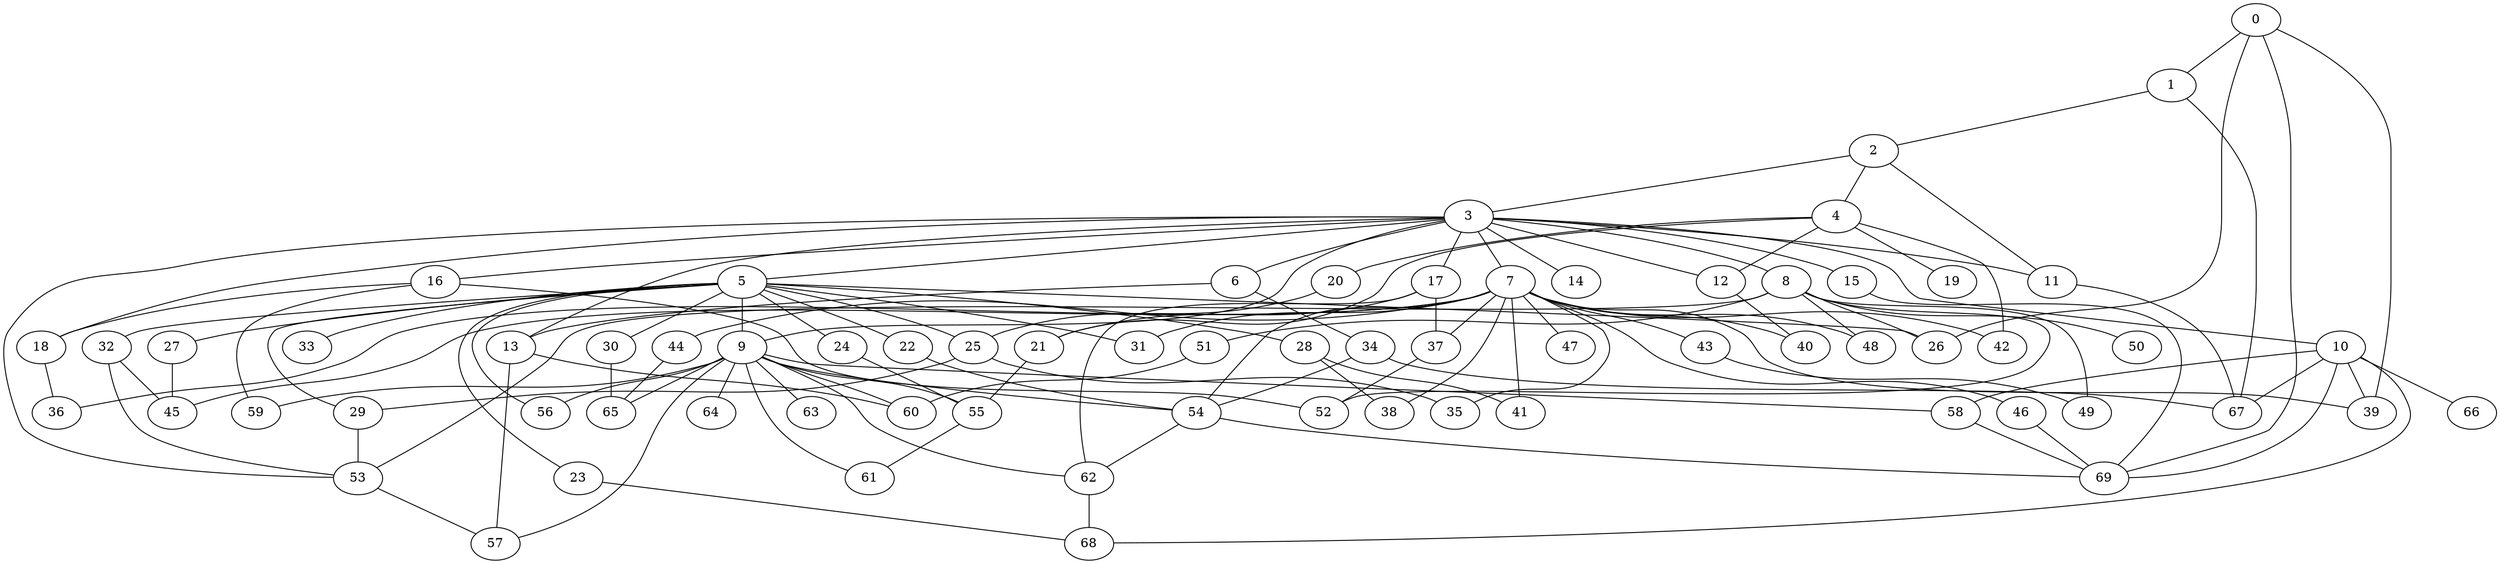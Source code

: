 
graph graphname {
    0 -- 1
0 -- 69
0 -- 26
0 -- 39
1 -- 2
1 -- 67
2 -- 3
2 -- 4
2 -- 11
3 -- 5
3 -- 6
3 -- 7
3 -- 8
3 -- 9
3 -- 10
3 -- 11
3 -- 12
3 -- 13
3 -- 14
3 -- 15
3 -- 16
3 -- 17
3 -- 18
3 -- 53
4 -- 19
4 -- 20
4 -- 21
4 -- 12
4 -- 42
5 -- 32
5 -- 33
5 -- 22
5 -- 23
5 -- 24
5 -- 25
5 -- 26
5 -- 27
5 -- 28
5 -- 29
5 -- 30
5 -- 31
5 -- 9
5 -- 56
6 -- 34
6 -- 13
7 -- 35
7 -- 36
7 -- 37
7 -- 38
7 -- 39
7 -- 40
7 -- 41
7 -- 42
7 -- 43
7 -- 44
7 -- 45
7 -- 46
7 -- 47
7 -- 48
7 -- 54
7 -- 31
8 -- 49
8 -- 50
8 -- 51
8 -- 52
8 -- 53
8 -- 48
8 -- 26
9 -- 64
9 -- 65
9 -- 54
9 -- 55
9 -- 56
9 -- 57
9 -- 58
9 -- 59
9 -- 60
9 -- 61
9 -- 62
9 -- 63
10 -- 67
10 -- 66
10 -- 68
10 -- 69
10 -- 58
10 -- 39
11 -- 67
12 -- 40
13 -- 57
13 -- 60
15 -- 69
16 -- 18
16 -- 59
16 -- 52
17 -- 37
17 -- 62
17 -- 21
18 -- 36
20 -- 25
21 -- 55
22 -- 54
23 -- 68
24 -- 55
25 -- 35
25 -- 29
27 -- 45
28 -- 41
28 -- 38
29 -- 53
30 -- 65
32 -- 45
32 -- 53
34 -- 67
34 -- 54
37 -- 52
43 -- 49
44 -- 65
46 -- 69
51 -- 60
53 -- 57
54 -- 69
54 -- 62
55 -- 61
58 -- 69
62 -- 68

}

